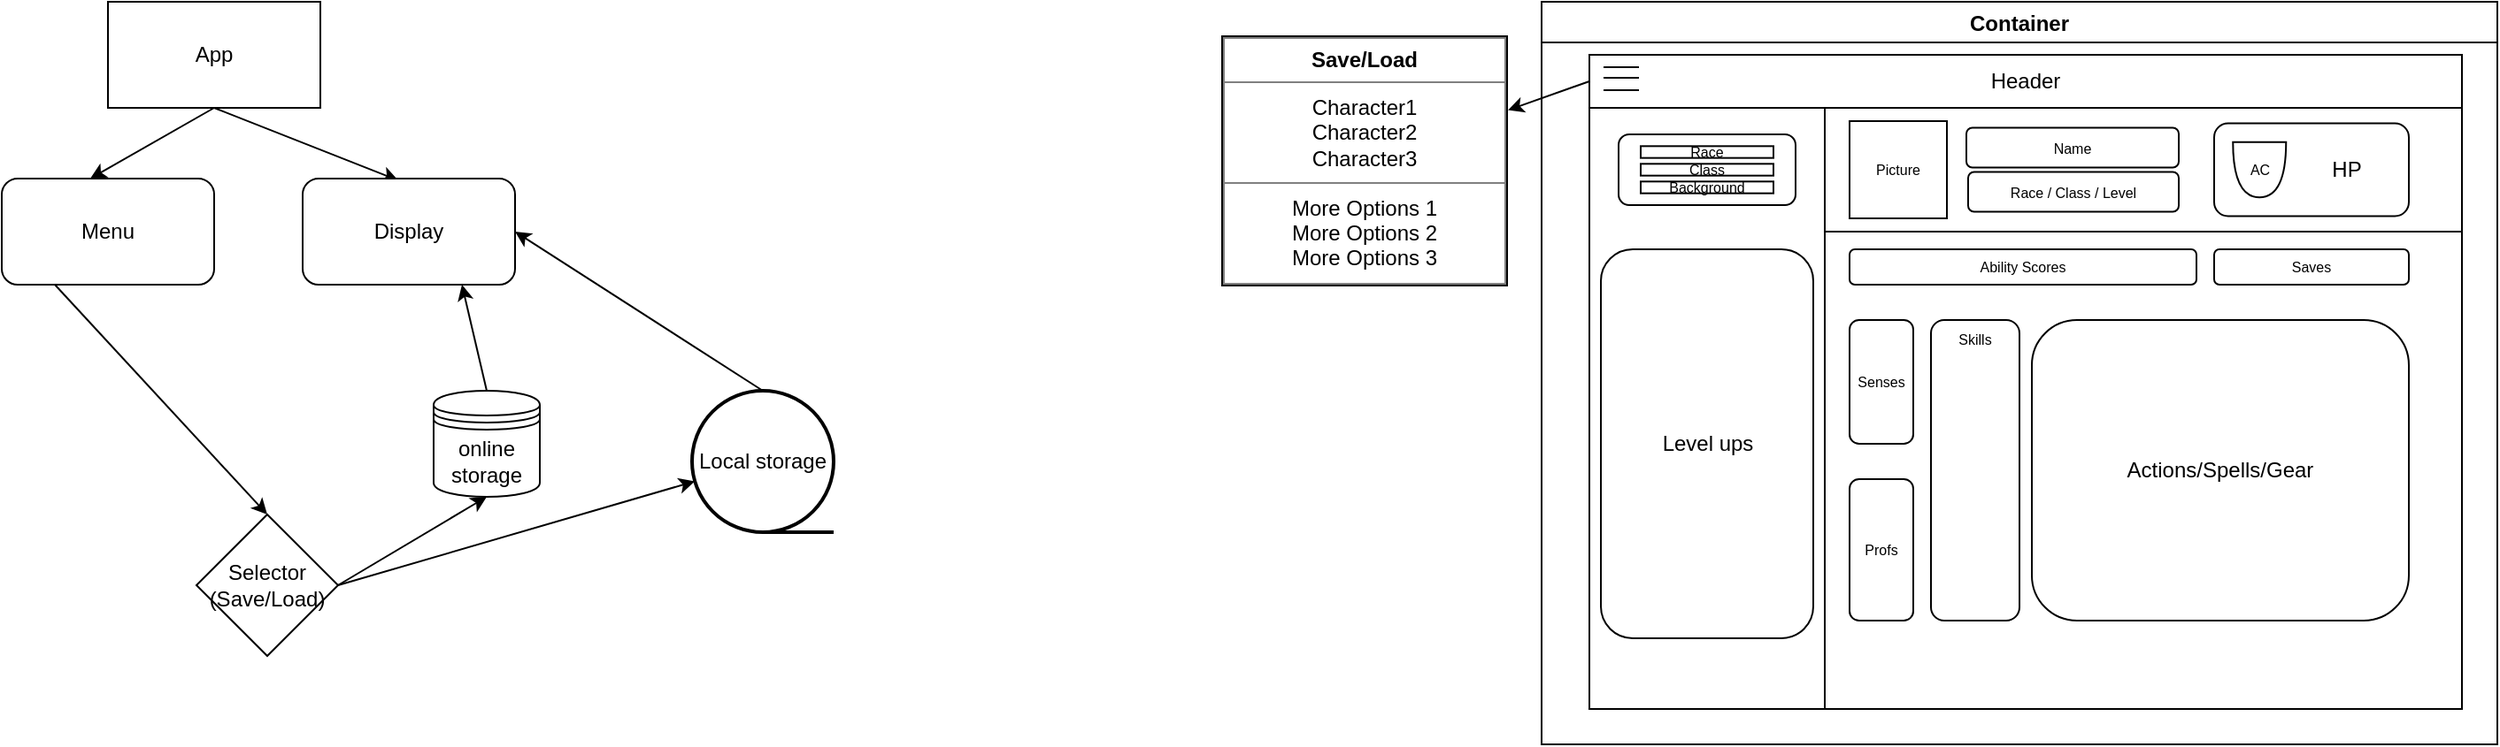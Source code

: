 <mxfile>
    <diagram id="vWiICB77RwLmNEhAJSsu" name="Page-1">
        <mxGraphModel dx="1059" dy="318" grid="1" gridSize="10" guides="1" tooltips="1" connect="1" arrows="1" fold="1" page="1" pageScale="1" pageWidth="827" pageHeight="1169" math="0" shadow="0">
            <root>
                <mxCell id="0"/>
                <mxCell id="1" parent="0"/>
                <mxCell id="6" value="Container" style="swimlane;" parent="1" vertex="1">
                    <mxGeometry x="1010" y="80" width="540" height="420" as="geometry"/>
                </mxCell>
                <mxCell id="46" value="" style="rounded=0;whiteSpace=wrap;html=1;fontSize=8;" parent="6" vertex="1">
                    <mxGeometry x="30" y="60" width="490" height="70" as="geometry"/>
                </mxCell>
                <mxCell id="15" value="" style="rounded=0;whiteSpace=wrap;html=1;" parent="6" vertex="1">
                    <mxGeometry x="160" y="130" width="360" height="270" as="geometry"/>
                </mxCell>
                <mxCell id="16" value="" style="rounded=0;whiteSpace=wrap;html=1;" parent="6" vertex="1">
                    <mxGeometry x="27" y="60" width="133" height="340" as="geometry"/>
                </mxCell>
                <mxCell id="17" value="Header" style="rounded=0;whiteSpace=wrap;html=1;align=center;" parent="6" vertex="1">
                    <mxGeometry x="27" y="30" width="493" height="30" as="geometry"/>
                </mxCell>
                <mxCell id="33" value="Level ups" style="rounded=1;whiteSpace=wrap;html=1;" parent="6" vertex="1">
                    <mxGeometry x="33.5" y="140" width="120" height="220" as="geometry"/>
                </mxCell>
                <mxCell id="47" value="Picture" style="whiteSpace=wrap;html=1;aspect=fixed;fontSize=8;" parent="6" vertex="1">
                    <mxGeometry x="174" y="67.5" width="55" height="55" as="geometry"/>
                </mxCell>
                <mxCell id="48" value="" style="group" parent="6" vertex="1" connectable="0">
                    <mxGeometry x="43.5" y="75" width="100" height="40" as="geometry"/>
                </mxCell>
                <mxCell id="50" value="" style="group" parent="48" vertex="1" connectable="0">
                    <mxGeometry width="100" height="40" as="geometry"/>
                </mxCell>
                <mxCell id="32" value="" style="rounded=1;whiteSpace=wrap;html=1;" parent="50" vertex="1">
                    <mxGeometry width="100" height="40" as="geometry"/>
                </mxCell>
                <mxCell id="49" value="" style="group" parent="50" vertex="1" connectable="0">
                    <mxGeometry x="12.5" y="6.667" width="75" height="26.667" as="geometry"/>
                </mxCell>
                <mxCell id="35" value="Race" style="rounded=0;whiteSpace=wrap;html=1;fontSize=8;" parent="49" vertex="1">
                    <mxGeometry width="75" height="6.667" as="geometry"/>
                </mxCell>
                <mxCell id="36" value="Class&lt;span style=&quot;color: rgba(0 , 0 , 0 , 0) ; font-family: monospace ; font-size: 0px&quot;&gt;%3CmxGraphModel%3E%3Croot%3E%3CmxCell%20id%3D%220%22%2F%3E%3CmxCell%20id%3D%221%22%20parent%3D%220%22%2F%3E%3CmxCell%20id%3D%222%22%20value%3D%22Race%22%20style%3D%22rounded%3D0%3BwhiteSpace%3Dwrap%3Bhtml%3D1%3BfontSize%3D8%3B%22%20vertex%3D%221%22%20parent%3D%221%22%3E%3CmxGeometry%20x%3D%221058.5%22%20y%3D%22160%22%20width%3D%2290%22%20height%3D%2210%22%20as%3D%22geometry%22%2F%3E%3C%2FmxCell%3E%3C%2Froot%3E%3C%2FmxGraphModel%3E&lt;/span&gt;" style="rounded=0;whiteSpace=wrap;html=1;fontSize=8;" parent="49" vertex="1">
                    <mxGeometry y="10" width="75" height="6.667" as="geometry"/>
                </mxCell>
                <mxCell id="45" value="Background" style="rounded=0;whiteSpace=wrap;html=1;fontSize=8;" parent="49" vertex="1">
                    <mxGeometry y="20" width="75" height="6.667" as="geometry"/>
                </mxCell>
                <mxCell id="52" value="Name" style="rounded=1;whiteSpace=wrap;html=1;fontSize=8;" parent="6" vertex="1">
                    <mxGeometry x="240" y="71.25" width="120" height="22.5" as="geometry"/>
                </mxCell>
                <mxCell id="53" value="Race / Class / Level" style="rounded=1;whiteSpace=wrap;html=1;fontSize=8;" parent="6" vertex="1">
                    <mxGeometry x="241" y="96.25" width="119" height="22.5" as="geometry"/>
                </mxCell>
                <mxCell id="54" value="Ability Scores" style="rounded=1;whiteSpace=wrap;html=1;fontSize=8;" parent="6" vertex="1">
                    <mxGeometry x="174" y="140" width="196" height="20" as="geometry"/>
                </mxCell>
                <mxCell id="72" value="Saves" style="rounded=1;whiteSpace=wrap;html=1;fontSize=8;" parent="6" vertex="1">
                    <mxGeometry x="380" y="140" width="110" height="20" as="geometry"/>
                </mxCell>
                <mxCell id="73" value="Skills" style="rounded=1;whiteSpace=wrap;html=1;fontSize=8;verticalAlign=top;" parent="6" vertex="1">
                    <mxGeometry x="220" y="180" width="50" height="170" as="geometry"/>
                </mxCell>
                <mxCell id="74" value="Senses" style="rounded=1;whiteSpace=wrap;html=1;fontSize=8;" parent="6" vertex="1">
                    <mxGeometry x="174" y="180" width="36" height="70" as="geometry"/>
                </mxCell>
                <mxCell id="75" value="Profs" style="rounded=1;whiteSpace=wrap;html=1;fontSize=8;" parent="6" vertex="1">
                    <mxGeometry x="174" y="270" width="36" height="80" as="geometry"/>
                </mxCell>
                <mxCell id="76" value="&lt;blockquote style=&quot;margin: 0 0 0 40px ; border: none ; padding: 0px&quot;&gt;&lt;font style=&quot;font-size: 12px&quot;&gt;HP&lt;/font&gt;&lt;/blockquote&gt;" style="rounded=1;whiteSpace=wrap;html=1;fontSize=8;align=center;" parent="6" vertex="1">
                    <mxGeometry x="380" y="68.75" width="110" height="52.5" as="geometry"/>
                </mxCell>
                <mxCell id="77" value="AC" style="shape=or;whiteSpace=wrap;html=1;fontSize=8;rotation=0;direction=south;" parent="6" vertex="1">
                    <mxGeometry x="390.625" y="79.375" width="30" height="31.25" as="geometry"/>
                </mxCell>
                <mxCell id="78" value="Actions/Spells/Gear" style="rounded=1;whiteSpace=wrap;html=1;fontSize=12;" parent="6" vertex="1">
                    <mxGeometry x="277" y="180" width="213" height="170" as="geometry"/>
                </mxCell>
                <mxCell id="87" style="edgeStyle=none;html=1;exitX=0.5;exitY=0;exitDx=0;exitDy=0;entryX=0.75;entryY=1;entryDx=0;entryDy=0;startArrow=none;startFill=0;" edge="1" parent="1" source="7" target="13">
                    <mxGeometry relative="1" as="geometry"/>
                </mxCell>
                <mxCell id="7" value="online storage" style="shape=datastore;whiteSpace=wrap;html=1;" parent="1" vertex="1">
                    <mxGeometry x="384" y="300" width="60" height="60" as="geometry"/>
                </mxCell>
                <mxCell id="23" style="edgeStyle=none;html=1;exitX=0.5;exitY=1;exitDx=0;exitDy=0;entryX=0.45;entryY=0.017;entryDx=0;entryDy=0;entryPerimeter=0;" parent="1" source="8" target="13" edge="1">
                    <mxGeometry relative="1" as="geometry"/>
                </mxCell>
                <mxCell id="24" style="edgeStyle=none;html=1;exitX=0.5;exitY=1;exitDx=0;exitDy=0;entryX=0.5;entryY=0;entryDx=0;entryDy=0;" parent="1" source="8" edge="1">
                    <mxGeometry relative="1" as="geometry">
                        <mxPoint x="190" y="180" as="targetPoint"/>
                    </mxGeometry>
                </mxCell>
                <mxCell id="8" value="App" style="rounded=0;whiteSpace=wrap;html=1;" parent="1" vertex="1">
                    <mxGeometry x="200" y="80" width="120" height="60" as="geometry"/>
                </mxCell>
                <mxCell id="84" style="edgeStyle=none;html=1;exitX=1;exitY=0.5;exitDx=0;exitDy=0;startArrow=none;startFill=0;" edge="1" parent="1" source="10" target="83">
                    <mxGeometry relative="1" as="geometry"/>
                </mxCell>
                <mxCell id="10" value="Selector (Save/Load)" style="rhombus;whiteSpace=wrap;html=1;" parent="1" vertex="1">
                    <mxGeometry x="250" y="370" width="80" height="80" as="geometry"/>
                </mxCell>
                <mxCell id="30" style="edgeStyle=none;html=1;entryX=0.5;entryY=0;entryDx=0;entryDy=0;exitX=0.25;exitY=1;exitDx=0;exitDy=0;" parent="1" source="81" target="10" edge="1">
                    <mxGeometry relative="1" as="geometry">
                        <mxPoint x="310" y="250" as="sourcePoint"/>
                    </mxGeometry>
                </mxCell>
                <mxCell id="13" value="Display" style="rounded=1;whiteSpace=wrap;html=1;" parent="1" vertex="1">
                    <mxGeometry x="310" y="180" width="120" height="60" as="geometry"/>
                </mxCell>
                <mxCell id="20" value="" style="endArrow=none;html=1;" parent="1" edge="1">
                    <mxGeometry width="50" height="50" relative="1" as="geometry">
                        <mxPoint x="1045" y="117" as="sourcePoint"/>
                        <mxPoint x="1065" y="117" as="targetPoint"/>
                    </mxGeometry>
                </mxCell>
                <mxCell id="21" value="" style="endArrow=none;html=1;" parent="1" edge="1">
                    <mxGeometry width="50" height="50" relative="1" as="geometry">
                        <mxPoint x="1045" y="123" as="sourcePoint"/>
                        <mxPoint x="1065" y="123" as="targetPoint"/>
                    </mxGeometry>
                </mxCell>
                <mxCell id="22" value="" style="endArrow=none;html=1;" parent="1" edge="1">
                    <mxGeometry width="50" height="50" relative="1" as="geometry">
                        <mxPoint x="1045" y="130" as="sourcePoint"/>
                        <mxPoint x="1065" y="130" as="targetPoint"/>
                    </mxGeometry>
                </mxCell>
                <mxCell id="79" style="edgeStyle=none;html=1;exitX=0;exitY=0.5;exitDx=0;exitDy=0;" edge="1" parent="1" source="17" target="80">
                    <mxGeometry relative="1" as="geometry">
                        <mxPoint x="940" y="150" as="targetPoint"/>
                    </mxGeometry>
                </mxCell>
                <mxCell id="80" value="&lt;table border=&quot;1&quot; width=&quot;100%&quot; cellpadding=&quot;4&quot; style=&quot;width: 100% ; height: 100% ; border-collapse: collapse&quot;&gt;&lt;tbody&gt;&lt;tr&gt;&lt;th align=&quot;center&quot;&gt;Save/Load&lt;/th&gt;&lt;/tr&gt;&lt;tr&gt;&lt;td align=&quot;center&quot;&gt;Character1&lt;br&gt;Character2&lt;br&gt;Character3&lt;/td&gt;&lt;/tr&gt;&lt;tr&gt;&lt;td align=&quot;center&quot;&gt;More Options 1&lt;br&gt;More Options 2&lt;br&gt;More Options 3&lt;br&gt;&lt;/td&gt;&lt;/tr&gt;&lt;/tbody&gt;&lt;/table&gt;" style="text;html=1;strokeColor=default;fillColor=none;overflow=fill;perimeterSpacing=1;strokeWidth=2;" vertex="1" parent="1">
                    <mxGeometry x="830" y="100" width="160" height="140" as="geometry"/>
                </mxCell>
                <mxCell id="81" value="Menu" style="rounded=1;whiteSpace=wrap;html=1;" vertex="1" parent="1">
                    <mxGeometry x="140" y="180" width="120" height="60" as="geometry"/>
                </mxCell>
                <mxCell id="86" style="edgeStyle=none;html=1;exitX=0.5;exitY=0;exitDx=0;exitDy=0;entryX=1;entryY=0.5;entryDx=0;entryDy=0;startArrow=none;startFill=0;" edge="1" parent="1" source="83" target="13">
                    <mxGeometry relative="1" as="geometry"/>
                </mxCell>
                <mxCell id="83" value="Local storage" style="shape=tapeData;whiteSpace=wrap;html=1;perimeter=ellipsePerimeter;strokeColor=default;strokeWidth=2;" vertex="1" parent="1">
                    <mxGeometry x="530" y="300" width="80" height="80" as="geometry"/>
                </mxCell>
                <mxCell id="85" style="edgeStyle=none;html=1;exitX=1;exitY=0.5;exitDx=0;exitDy=0;startArrow=none;startFill=0;entryX=0.5;entryY=1;entryDx=0;entryDy=0;" edge="1" parent="1" source="10" target="7">
                    <mxGeometry relative="1" as="geometry">
                        <mxPoint x="220" y="440" as="sourcePoint"/>
                        <mxPoint x="410" y="440" as="targetPoint"/>
                    </mxGeometry>
                </mxCell>
            </root>
        </mxGraphModel>
    </diagram>
</mxfile>